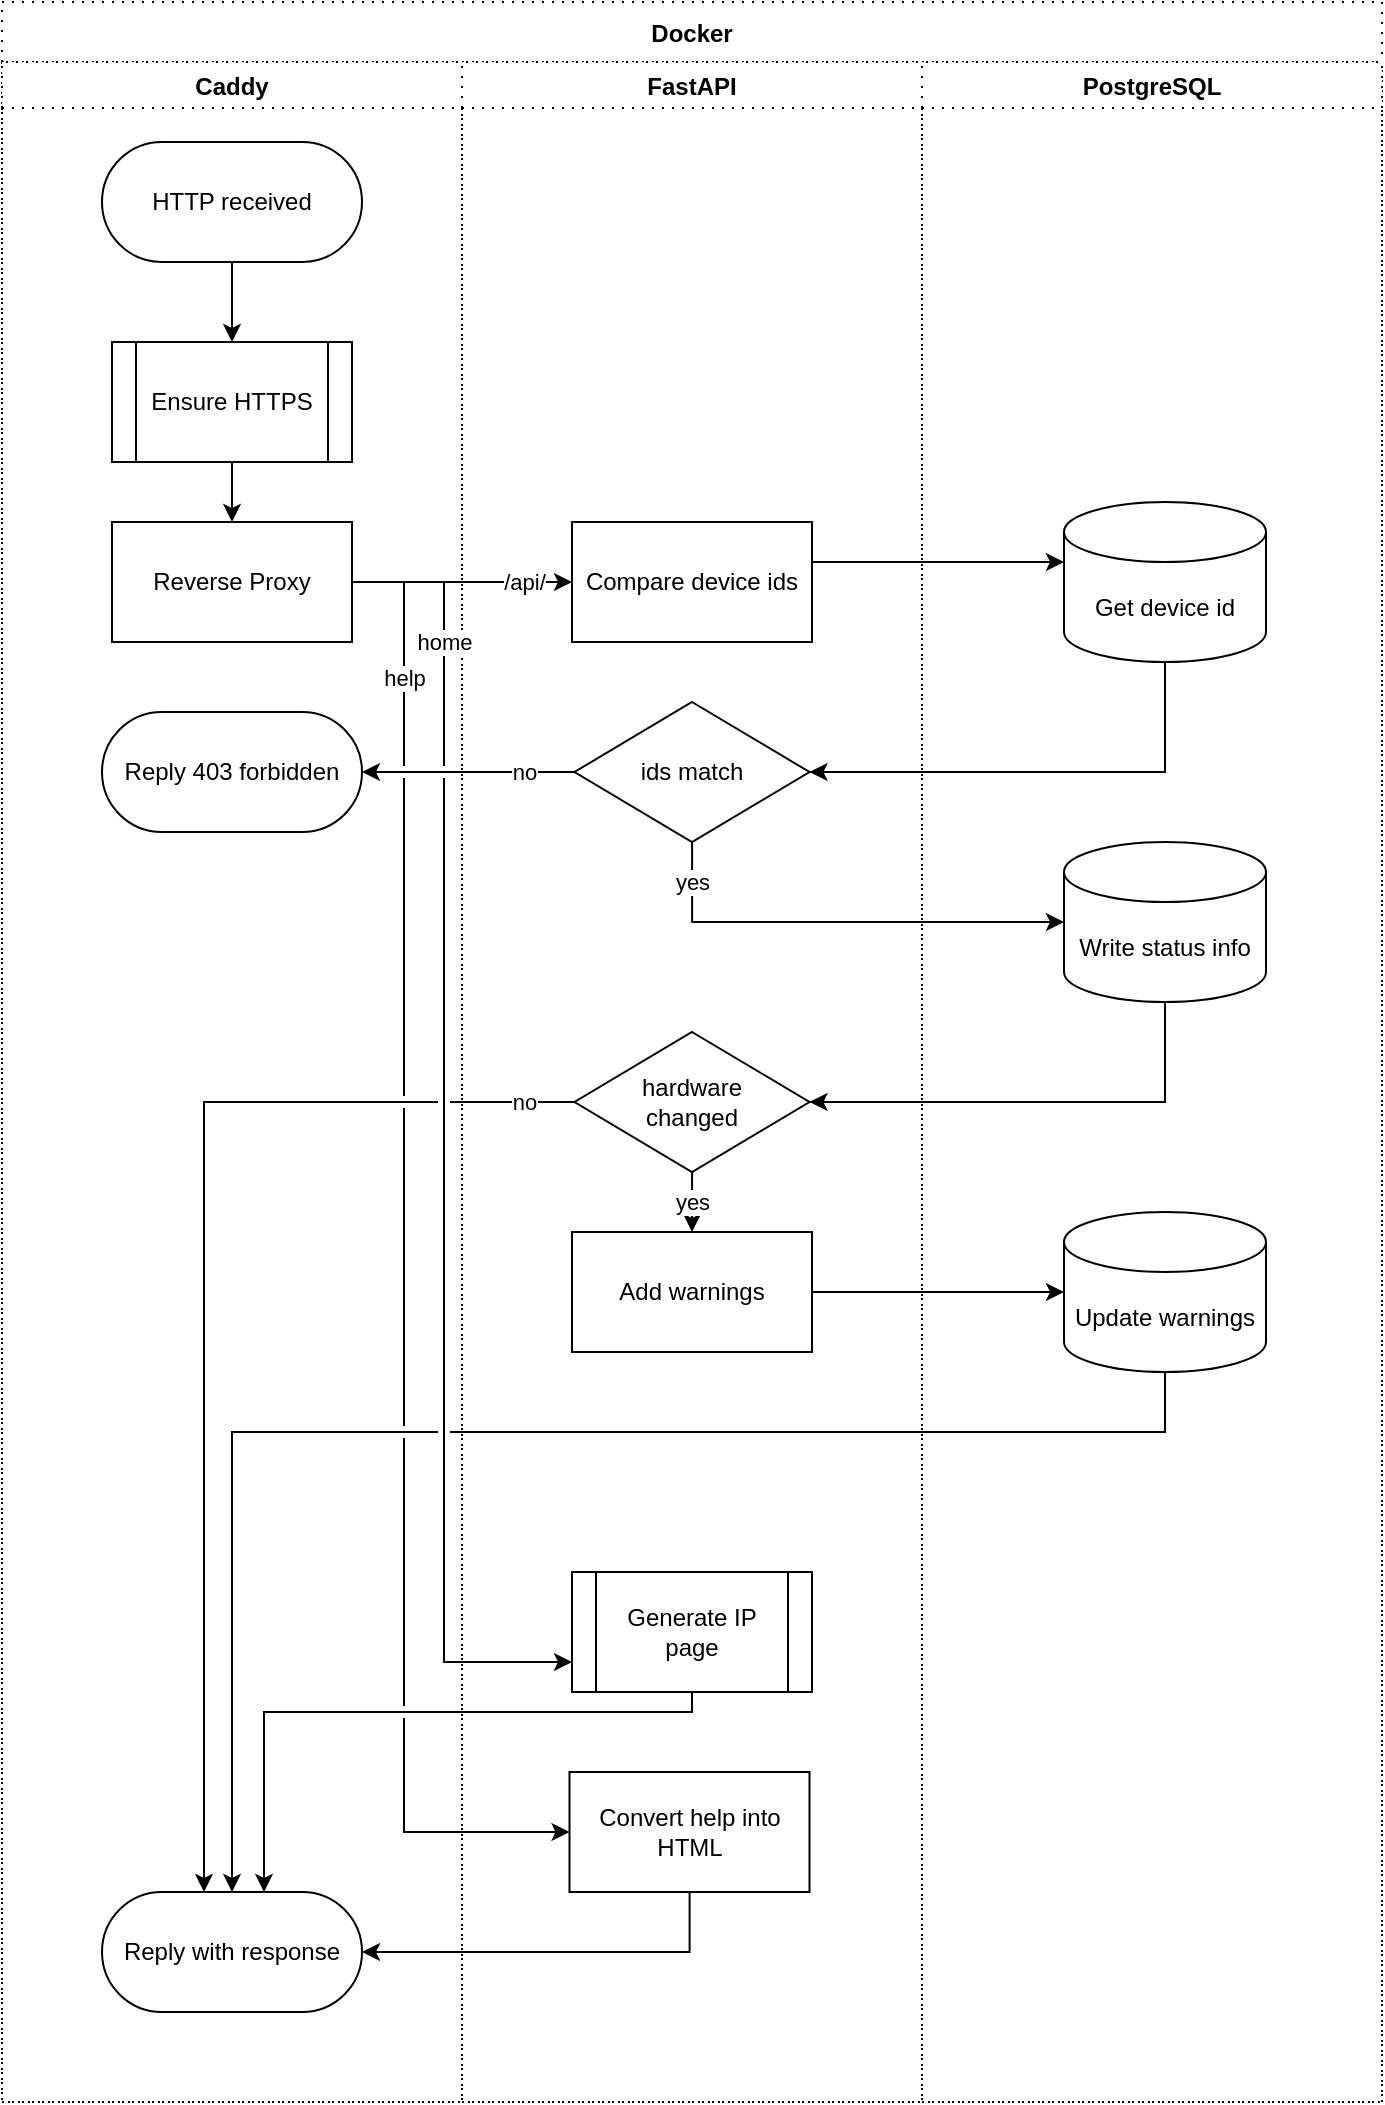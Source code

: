<mxfile version="14.7.1" type="device"><diagram id="prtHgNgQTEPvFCAcTncT" name="Page-1"><mxGraphModel dx="1315" dy="732" grid="1" gridSize="10" guides="1" tooltips="1" connect="1" arrows="1" fold="1" page="1" pageScale="1" pageWidth="827" pageHeight="1169" math="0" shadow="0"><root><mxCell id="0"/><mxCell id="1" parent="0"/><mxCell id="CkZLNoSg3OksK8EKVONh-3" value="Docker" style="swimlane;startSize=30;dashed=1;dashPattern=1 4;" parent="1" vertex="1"><mxGeometry x="99" y="70" width="690" height="1050" as="geometry"/></mxCell><mxCell id="CkZLNoSg3OksK8EKVONh-4" value="Caddy" style="swimlane;dashed=1;dashPattern=1 4;" parent="CkZLNoSg3OksK8EKVONh-3" vertex="1"><mxGeometry y="30" width="230" height="1020" as="geometry"/></mxCell><mxCell id="CkZLNoSg3OksK8EKVONh-16" style="edgeStyle=orthogonalEdgeStyle;rounded=0;orthogonalLoop=1;jettySize=auto;html=1;jumpStyle=gap;" parent="CkZLNoSg3OksK8EKVONh-4" source="CkZLNoSg3OksK8EKVONh-13" target="CkZLNoSg3OksK8EKVONh-51" edge="1"><mxGeometry relative="1" as="geometry"><mxPoint x="115.5" y="130" as="targetPoint"/></mxGeometry></mxCell><mxCell id="CkZLNoSg3OksK8EKVONh-13" value="HTTP received" style="rounded=1;whiteSpace=wrap;html=1;arcSize=50;" parent="CkZLNoSg3OksK8EKVONh-4" vertex="1"><mxGeometry x="50" y="40" width="130" height="60" as="geometry"/></mxCell><mxCell id="CkZLNoSg3OksK8EKVONh-56" style="edgeStyle=orthogonalEdgeStyle;rounded=0;orthogonalLoop=1;jettySize=auto;html=1;jumpStyle=gap;" parent="CkZLNoSg3OksK8EKVONh-4" source="CkZLNoSg3OksK8EKVONh-51" target="CkZLNoSg3OksK8EKVONh-53" edge="1"><mxGeometry relative="1" as="geometry"/></mxCell><mxCell id="CkZLNoSg3OksK8EKVONh-51" value="Ensure HTTPS" style="shape=process;whiteSpace=wrap;html=1;backgroundOutline=1;" parent="CkZLNoSg3OksK8EKVONh-4" vertex="1"><mxGeometry x="55" y="140" width="120" height="60" as="geometry"/></mxCell><mxCell id="CkZLNoSg3OksK8EKVONh-53" value="Reverse Proxy" style="rounded=0;whiteSpace=wrap;html=1;" parent="CkZLNoSg3OksK8EKVONh-4" vertex="1"><mxGeometry x="55" y="230" width="120" height="60" as="geometry"/></mxCell><mxCell id="CkZLNoSg3OksK8EKVONh-65" value="Reply 403 forbidden" style="rounded=1;whiteSpace=wrap;html=1;arcSize=50;" parent="CkZLNoSg3OksK8EKVONh-4" vertex="1"><mxGeometry x="50" y="325" width="130" height="60" as="geometry"/></mxCell><mxCell id="CkZLNoSg3OksK8EKVONh-87" value="Reply with response" style="rounded=1;whiteSpace=wrap;html=1;arcSize=50;" parent="CkZLNoSg3OksK8EKVONh-4" vertex="1"><mxGeometry x="50" y="915" width="130" height="60" as="geometry"/></mxCell><mxCell id="CkZLNoSg3OksK8EKVONh-11" value="FastAPI" style="swimlane;dashed=1;dashPattern=1 4;" parent="CkZLNoSg3OksK8EKVONh-3" vertex="1"><mxGeometry x="230" y="30" width="230" height="1020" as="geometry"/></mxCell><mxCell id="CkZLNoSg3OksK8EKVONh-60" value="Compare device ids" style="rounded=0;whiteSpace=wrap;html=1;" parent="CkZLNoSg3OksK8EKVONh-11" vertex="1"><mxGeometry x="55" y="230" width="120" height="60" as="geometry"/></mxCell><mxCell id="CkZLNoSg3OksK8EKVONh-64" value="ids match" style="rhombus;whiteSpace=wrap;html=1;" parent="CkZLNoSg3OksK8EKVONh-11" vertex="1"><mxGeometry x="56.25" y="320" width="117.5" height="70" as="geometry"/></mxCell><mxCell id="CkZLNoSg3OksK8EKVONh-84" value="yes" style="edgeStyle=orthogonalEdgeStyle;rounded=0;orthogonalLoop=1;jettySize=auto;html=1;jumpStyle=gap;" parent="CkZLNoSg3OksK8EKVONh-11" source="CkZLNoSg3OksK8EKVONh-80" target="CkZLNoSg3OksK8EKVONh-83" edge="1"><mxGeometry relative="1" as="geometry"/></mxCell><mxCell id="CkZLNoSg3OksK8EKVONh-80" value="&lt;div&gt;hardware &lt;br&gt;&lt;/div&gt;&lt;div&gt;changed&lt;/div&gt;" style="rhombus;whiteSpace=wrap;html=1;" parent="CkZLNoSg3OksK8EKVONh-11" vertex="1"><mxGeometry x="56.25" y="485" width="117.5" height="70" as="geometry"/></mxCell><mxCell id="CkZLNoSg3OksK8EKVONh-83" value="Add warnings" style="rounded=0;whiteSpace=wrap;html=1;" parent="CkZLNoSg3OksK8EKVONh-11" vertex="1"><mxGeometry x="55" y="585" width="120" height="60" as="geometry"/></mxCell><mxCell id="CkZLNoSg3OksK8EKVONh-93" value="Generate IP page" style="shape=process;whiteSpace=wrap;html=1;backgroundOutline=1;" parent="CkZLNoSg3OksK8EKVONh-11" vertex="1"><mxGeometry x="55" y="755" width="120" height="60" as="geometry"/></mxCell><mxCell id="CkZLNoSg3OksK8EKVONh-102" value="Convert help into HTML" style="rounded=0;whiteSpace=wrap;html=1;strokeColor=#000000;" parent="CkZLNoSg3OksK8EKVONh-11" vertex="1"><mxGeometry x="53.75" y="855" width="120" height="60" as="geometry"/></mxCell><mxCell id="CkZLNoSg3OksK8EKVONh-12" value="PostgreSQL" style="swimlane;dashed=1;dashPattern=1 4;" parent="CkZLNoSg3OksK8EKVONh-3" vertex="1"><mxGeometry x="460" y="30" width="230" height="1020" as="geometry"/></mxCell><mxCell id="CkZLNoSg3OksK8EKVONh-61" value="Get device id" style="shape=cylinder3;whiteSpace=wrap;html=1;boundedLbl=1;backgroundOutline=1;size=15;" parent="CkZLNoSg3OksK8EKVONh-12" vertex="1"><mxGeometry x="71" y="220" width="101" height="80" as="geometry"/></mxCell><mxCell id="CkZLNoSg3OksK8EKVONh-75" value="Write status info" style="shape=cylinder3;whiteSpace=wrap;html=1;boundedLbl=1;backgroundOutline=1;size=15;" parent="CkZLNoSg3OksK8EKVONh-12" vertex="1"><mxGeometry x="71" y="390" width="101" height="80" as="geometry"/></mxCell><mxCell id="CkZLNoSg3OksK8EKVONh-82" value="Update warnings" style="shape=cylinder3;whiteSpace=wrap;html=1;boundedLbl=1;backgroundOutline=1;size=15;" parent="CkZLNoSg3OksK8EKVONh-12" vertex="1"><mxGeometry x="71" y="575" width="101" height="80" as="geometry"/></mxCell><mxCell id="CkZLNoSg3OksK8EKVONh-57" value="&lt;div&gt;/api/&lt;/div&gt;" style="edgeStyle=orthogonalEdgeStyle;rounded=0;orthogonalLoop=1;jettySize=auto;html=1;jumpStyle=gap;" parent="CkZLNoSg3OksK8EKVONh-3" source="CkZLNoSg3OksK8EKVONh-53" edge="1"><mxGeometry x="0.564" relative="1" as="geometry"><mxPoint x="285" y="290" as="targetPoint"/><mxPoint as="offset"/></mxGeometry></mxCell><mxCell id="CkZLNoSg3OksK8EKVONh-62" style="edgeStyle=orthogonalEdgeStyle;rounded=0;orthogonalLoop=1;jettySize=auto;html=1;jumpStyle=gap;" parent="CkZLNoSg3OksK8EKVONh-3" source="CkZLNoSg3OksK8EKVONh-60" target="CkZLNoSg3OksK8EKVONh-61" edge="1"><mxGeometry relative="1" as="geometry"><Array as="points"><mxPoint x="471" y="280"/><mxPoint x="471" y="280"/></Array></mxGeometry></mxCell><mxCell id="CkZLNoSg3OksK8EKVONh-63" style="edgeStyle=orthogonalEdgeStyle;rounded=0;orthogonalLoop=1;jettySize=auto;html=1;jumpStyle=gap;entryX=1;entryY=0.5;entryDx=0;entryDy=0;exitX=0.5;exitY=1;exitDx=0;exitDy=0;exitPerimeter=0;" parent="CkZLNoSg3OksK8EKVONh-3" source="CkZLNoSg3OksK8EKVONh-61" target="CkZLNoSg3OksK8EKVONh-64" edge="1"><mxGeometry relative="1" as="geometry"/></mxCell><mxCell id="CkZLNoSg3OksK8EKVONh-66" value="no" style="edgeStyle=orthogonalEdgeStyle;rounded=0;orthogonalLoop=1;jettySize=auto;html=1;jumpStyle=gap;" parent="CkZLNoSg3OksK8EKVONh-3" source="CkZLNoSg3OksK8EKVONh-64" target="CkZLNoSg3OksK8EKVONh-65" edge="1"><mxGeometry x="-0.525" relative="1" as="geometry"><mxPoint as="offset"/></mxGeometry></mxCell><mxCell id="CkZLNoSg3OksK8EKVONh-85" style="edgeStyle=orthogonalEdgeStyle;rounded=0;orthogonalLoop=1;jettySize=auto;html=1;jumpStyle=gap;" parent="CkZLNoSg3OksK8EKVONh-3" source="CkZLNoSg3OksK8EKVONh-83" target="CkZLNoSg3OksK8EKVONh-82" edge="1"><mxGeometry relative="1" as="geometry"/></mxCell><mxCell id="CkZLNoSg3OksK8EKVONh-94" value="home" style="edgeStyle=orthogonalEdgeStyle;rounded=0;orthogonalLoop=1;jettySize=auto;html=1;jumpStyle=gap;" parent="CkZLNoSg3OksK8EKVONh-3" source="CkZLNoSg3OksK8EKVONh-53" target="CkZLNoSg3OksK8EKVONh-93" edge="1"><mxGeometry x="-0.766" relative="1" as="geometry"><Array as="points"><mxPoint x="221" y="290"/><mxPoint x="221" y="830"/></Array><mxPoint as="offset"/></mxGeometry></mxCell><mxCell id="CkZLNoSg3OksK8EKVONh-89" style="edgeStyle=orthogonalEdgeStyle;rounded=0;orthogonalLoop=1;jettySize=auto;html=1;jumpStyle=gap;" parent="CkZLNoSg3OksK8EKVONh-3" source="CkZLNoSg3OksK8EKVONh-82" target="CkZLNoSg3OksK8EKVONh-87" edge="1"><mxGeometry relative="1" as="geometry"><Array as="points"><mxPoint x="582" y="715"/><mxPoint x="115" y="715"/></Array></mxGeometry></mxCell><mxCell id="CkZLNoSg3OksK8EKVONh-90" value="no" style="edgeStyle=orthogonalEdgeStyle;rounded=0;orthogonalLoop=1;jettySize=auto;html=1;jumpStyle=gap;" parent="CkZLNoSg3OksK8EKVONh-3" source="CkZLNoSg3OksK8EKVONh-80" target="CkZLNoSg3OksK8EKVONh-87" edge="1"><mxGeometry x="-0.913" relative="1" as="geometry"><Array as="points"><mxPoint x="101" y="550"/></Array><mxPoint as="offset"/></mxGeometry></mxCell><mxCell id="CkZLNoSg3OksK8EKVONh-101" style="edgeStyle=orthogonalEdgeStyle;rounded=0;orthogonalLoop=1;jettySize=auto;html=1;jumpStyle=gap;" parent="CkZLNoSg3OksK8EKVONh-3" source="CkZLNoSg3OksK8EKVONh-93" target="CkZLNoSg3OksK8EKVONh-87" edge="1"><mxGeometry relative="1" as="geometry"><Array as="points"><mxPoint x="345" y="855"/><mxPoint x="131" y="855"/></Array></mxGeometry></mxCell><mxCell id="CkZLNoSg3OksK8EKVONh-104" value="help" style="edgeStyle=orthogonalEdgeStyle;rounded=0;orthogonalLoop=1;jettySize=auto;html=1;entryX=0;entryY=0.5;entryDx=0;entryDy=0;jumpStyle=gap;" parent="CkZLNoSg3OksK8EKVONh-3" source="CkZLNoSg3OksK8EKVONh-53" target="CkZLNoSg3OksK8EKVONh-102" edge="1"><mxGeometry x="-0.8" relative="1" as="geometry"><Array as="points"><mxPoint x="201" y="290"/><mxPoint x="201" y="915"/></Array><mxPoint as="offset"/></mxGeometry></mxCell><mxCell id="CkZLNoSg3OksK8EKVONh-105" style="edgeStyle=orthogonalEdgeStyle;rounded=0;orthogonalLoop=1;jettySize=auto;html=1;jumpStyle=gap;" parent="CkZLNoSg3OksK8EKVONh-3" source="CkZLNoSg3OksK8EKVONh-102" target="CkZLNoSg3OksK8EKVONh-87" edge="1"><mxGeometry relative="1" as="geometry"><Array as="points"><mxPoint x="344" y="975"/></Array></mxGeometry></mxCell><mxCell id="CkZLNoSg3OksK8EKVONh-74" value="yes" style="edgeStyle=orthogonalEdgeStyle;rounded=0;orthogonalLoop=1;jettySize=auto;html=1;jumpStyle=gap;" parent="CkZLNoSg3OksK8EKVONh-3" source="CkZLNoSg3OksK8EKVONh-64" target="CkZLNoSg3OksK8EKVONh-75" edge="1"><mxGeometry x="-0.822" relative="1" as="geometry"><mxPoint x="345" y="455" as="targetPoint"/><Array as="points"><mxPoint x="345" y="460"/></Array><mxPoint as="offset"/></mxGeometry></mxCell><mxCell id="PwMZuYU59dC71H1Qq3Gd-2" style="edgeStyle=orthogonalEdgeStyle;rounded=0;orthogonalLoop=1;jettySize=auto;html=1;entryX=1;entryY=0.5;entryDx=0;entryDy=0;exitX=0.5;exitY=1;exitDx=0;exitDy=0;exitPerimeter=0;" parent="CkZLNoSg3OksK8EKVONh-3" source="CkZLNoSg3OksK8EKVONh-75" target="CkZLNoSg3OksK8EKVONh-80" edge="1"><mxGeometry relative="1" as="geometry"/></mxCell></root></mxGraphModel></diagram></mxfile>